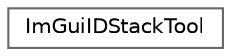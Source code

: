 digraph "Gráfico de jerarquía de clases"
{
 // LATEX_PDF_SIZE
  bgcolor="transparent";
  edge [fontname=Helvetica,fontsize=10,labelfontname=Helvetica,labelfontsize=10];
  node [fontname=Helvetica,fontsize=10,shape=box,height=0.2,width=0.4];
  rankdir="LR";
  Node0 [id="Node000000",label="ImGuiIDStackTool",height=0.2,width=0.4,color="grey40", fillcolor="white", style="filled",URL="$struct_im_gui_i_d_stack_tool.html",tooltip=" "];
}
